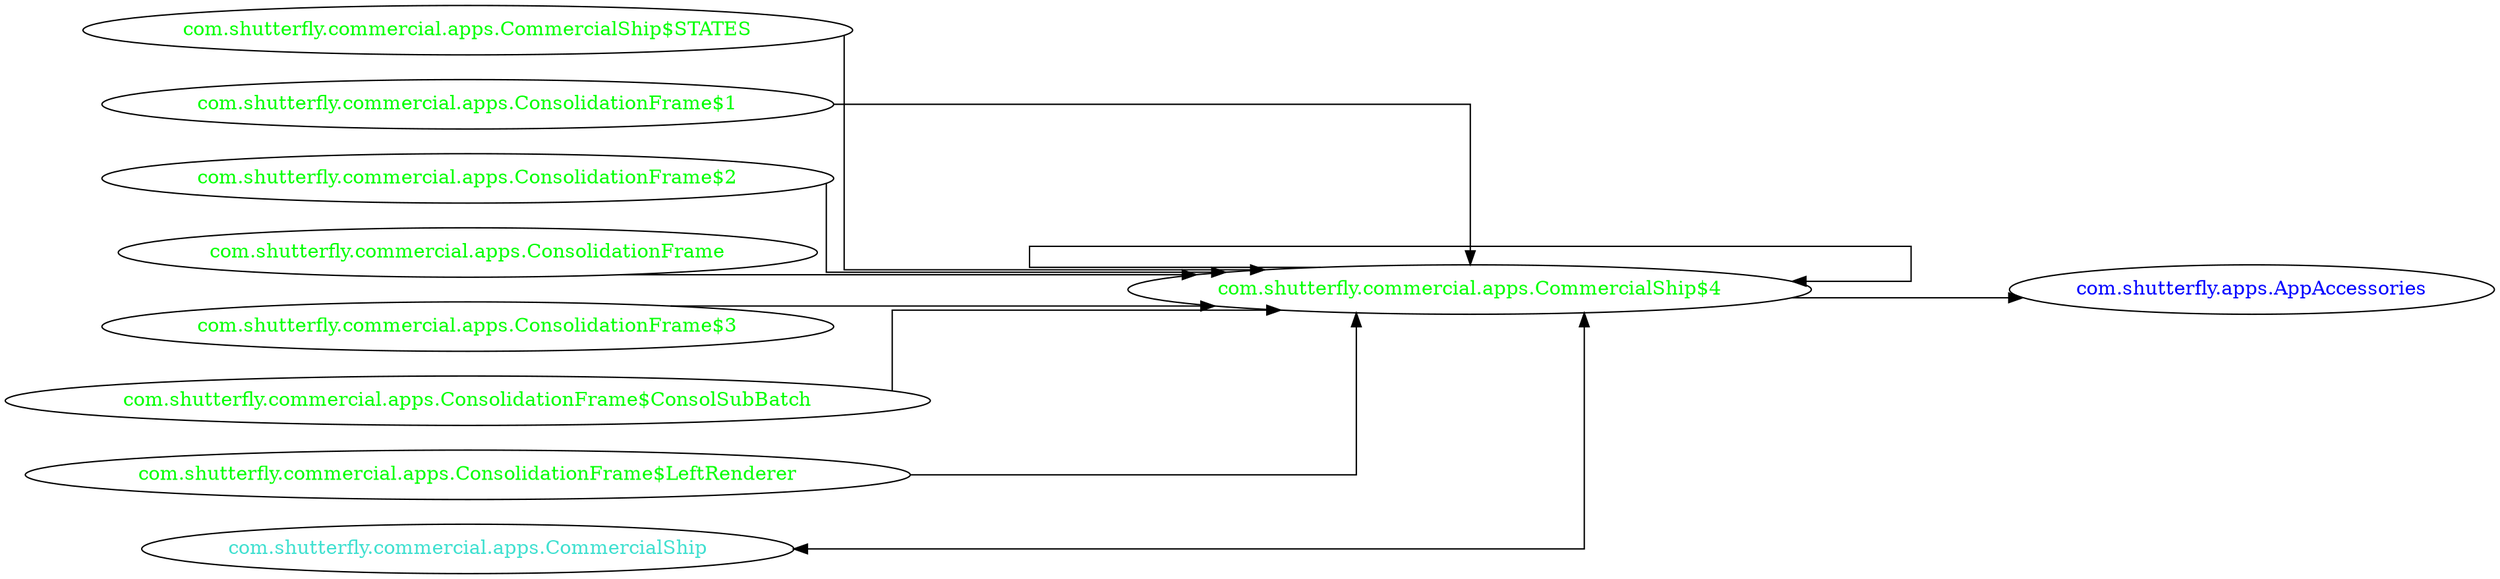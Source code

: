 digraph dependencyGraph {
 concentrate=true;
 ranksep="2.0";
 rankdir="LR"; 
 splines="ortho";
"com.shutterfly.commercial.apps.CommercialShip$4" [fontcolor="red"];
"com.shutterfly.apps.AppAccessories" [ fontcolor="blue" ];
"com.shutterfly.commercial.apps.CommercialShip$4"->"com.shutterfly.apps.AppAccessories";
"com.shutterfly.commercial.apps.CommercialShip$4" [ fontcolor="green" ];
"com.shutterfly.commercial.apps.CommercialShip$4"->"com.shutterfly.commercial.apps.CommercialShip$4";
"com.shutterfly.commercial.apps.CommercialShip$STATES" [ fontcolor="green" ];
"com.shutterfly.commercial.apps.CommercialShip$STATES"->"com.shutterfly.commercial.apps.CommercialShip$4";
"com.shutterfly.commercial.apps.ConsolidationFrame$1" [ fontcolor="green" ];
"com.shutterfly.commercial.apps.ConsolidationFrame$1"->"com.shutterfly.commercial.apps.CommercialShip$4";
"com.shutterfly.commercial.apps.ConsolidationFrame$2" [ fontcolor="green" ];
"com.shutterfly.commercial.apps.ConsolidationFrame$2"->"com.shutterfly.commercial.apps.CommercialShip$4";
"com.shutterfly.commercial.apps.ConsolidationFrame" [ fontcolor="green" ];
"com.shutterfly.commercial.apps.ConsolidationFrame"->"com.shutterfly.commercial.apps.CommercialShip$4";
"com.shutterfly.commercial.apps.ConsolidationFrame$3" [ fontcolor="green" ];
"com.shutterfly.commercial.apps.ConsolidationFrame$3"->"com.shutterfly.commercial.apps.CommercialShip$4";
"com.shutterfly.commercial.apps.ConsolidationFrame$ConsolSubBatch" [ fontcolor="green" ];
"com.shutterfly.commercial.apps.ConsolidationFrame$ConsolSubBatch"->"com.shutterfly.commercial.apps.CommercialShip$4";
"com.shutterfly.commercial.apps.ConsolidationFrame$LeftRenderer" [ fontcolor="green" ];
"com.shutterfly.commercial.apps.ConsolidationFrame$LeftRenderer"->"com.shutterfly.commercial.apps.CommercialShip$4";
"com.shutterfly.commercial.apps.CommercialShip" [ fontcolor="turquoise" ];
"com.shutterfly.commercial.apps.CommercialShip"->"com.shutterfly.commercial.apps.CommercialShip$4" [dir=both];
}